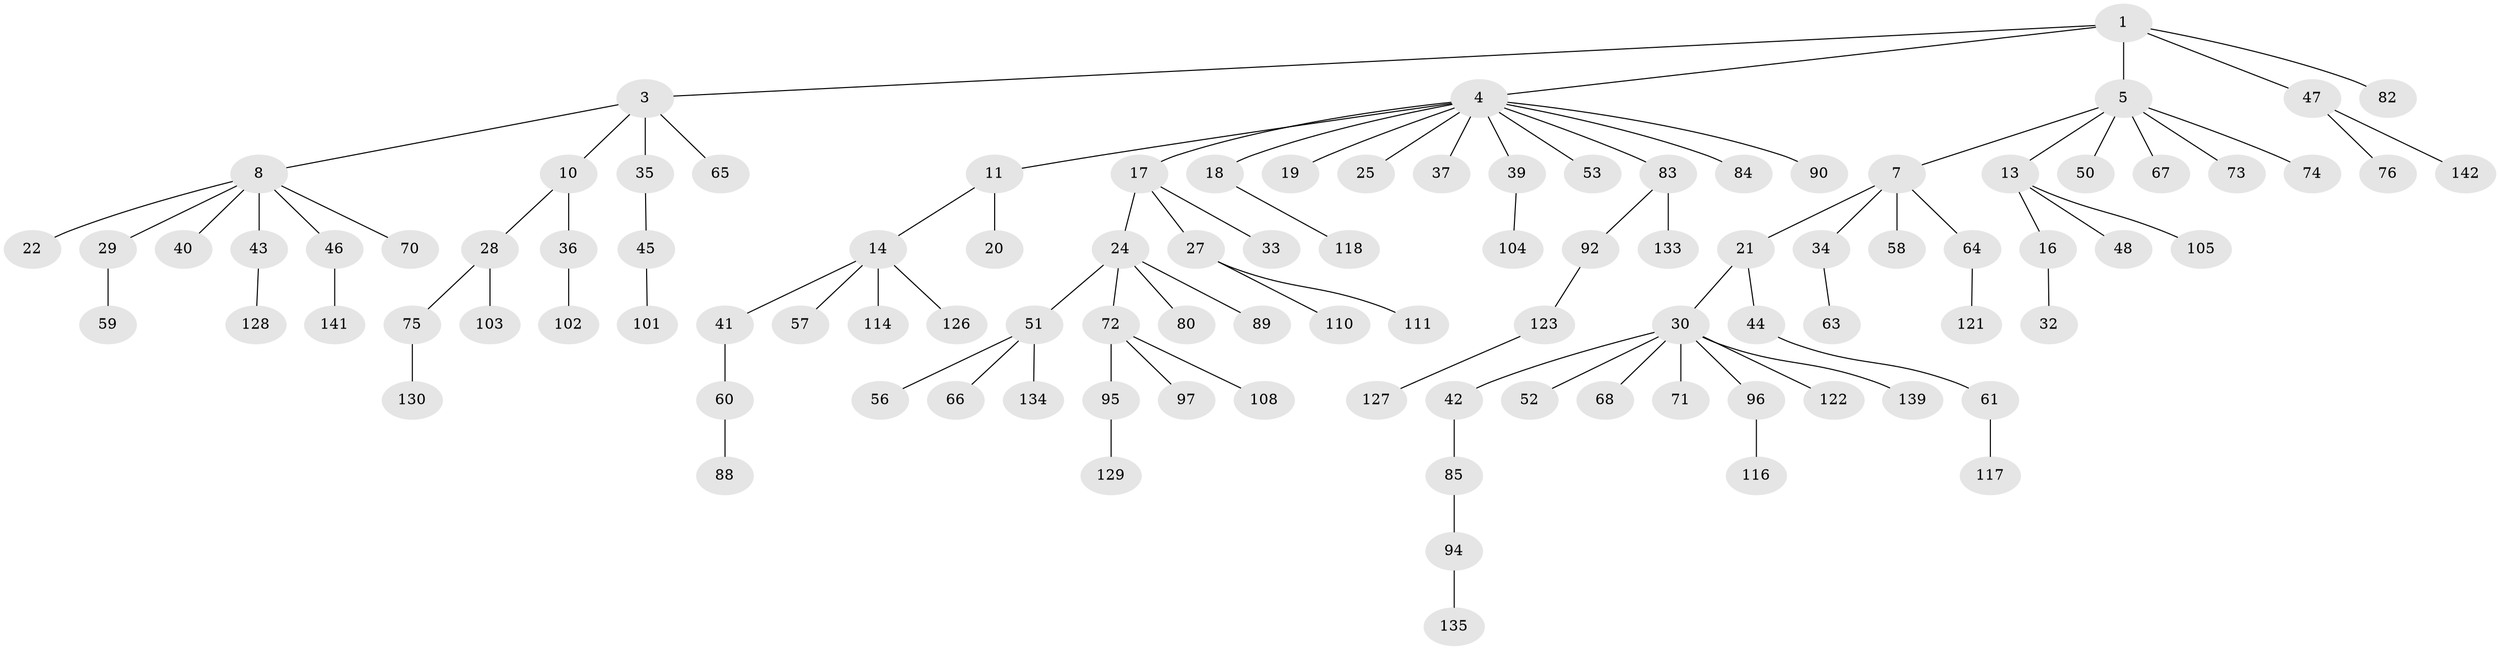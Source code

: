 // original degree distribution, {4: 0.07586206896551724, 3: 0.1310344827586207, 5: 0.013793103448275862, 7: 0.013793103448275862, 8: 0.006896551724137931, 2: 0.27586206896551724, 1: 0.47586206896551725, 6: 0.006896551724137931}
// Generated by graph-tools (version 1.1) at 2025/11/02/27/25 16:11:25]
// undirected, 101 vertices, 100 edges
graph export_dot {
graph [start="1"]
  node [color=gray90,style=filled];
  1 [super="+2"];
  3 [super="+9"];
  4 [super="+6"];
  5 [super="+26"];
  7 [super="+12"];
  8 [super="+23"];
  10;
  11;
  13 [super="+79"];
  14 [super="+15"];
  16;
  17;
  18;
  19;
  20;
  21 [super="+54"];
  22 [super="+38"];
  24 [super="+49"];
  25 [super="+145"];
  27 [super="+69"];
  28 [super="+62"];
  29;
  30 [super="+31"];
  32;
  33 [super="+91"];
  34;
  35;
  36;
  37 [super="+132"];
  39 [super="+81"];
  40;
  41;
  42 [super="+55"];
  43 [super="+106"];
  44;
  45 [super="+99"];
  46 [super="+140"];
  47;
  48;
  50;
  51 [super="+115"];
  52 [super="+138"];
  53;
  56 [super="+112"];
  57;
  58;
  59;
  60 [super="+86"];
  61 [super="+87"];
  63 [super="+78"];
  64 [super="+109"];
  65 [super="+119"];
  66;
  67;
  68;
  70;
  71;
  72 [super="+77"];
  73 [super="+143"];
  74;
  75 [super="+107"];
  76 [super="+93"];
  80;
  82;
  83 [super="+120"];
  84 [super="+124"];
  85;
  88 [super="+98"];
  89;
  90 [super="+113"];
  92;
  94;
  95;
  96;
  97 [super="+100"];
  101;
  102;
  103 [super="+137"];
  104 [super="+144"];
  105 [super="+125"];
  108;
  110 [super="+131"];
  111;
  114;
  116 [super="+136"];
  117;
  118;
  121;
  122;
  123;
  126;
  127;
  128;
  129;
  130;
  133;
  134;
  135;
  139;
  141;
  142;
  1 -- 4;
  1 -- 47;
  1 -- 82;
  1 -- 3;
  1 -- 5;
  3 -- 8;
  3 -- 10;
  3 -- 65;
  3 -- 35;
  4 -- 11;
  4 -- 17;
  4 -- 25;
  4 -- 83;
  4 -- 90;
  4 -- 18;
  4 -- 19;
  4 -- 37;
  4 -- 84;
  4 -- 39;
  4 -- 53;
  5 -- 7;
  5 -- 13;
  5 -- 50;
  5 -- 67;
  5 -- 73;
  5 -- 74;
  7 -- 21;
  7 -- 58;
  7 -- 64;
  7 -- 34;
  8 -- 22;
  8 -- 29;
  8 -- 46;
  8 -- 40;
  8 -- 43;
  8 -- 70;
  10 -- 28;
  10 -- 36;
  11 -- 14;
  11 -- 20;
  13 -- 16;
  13 -- 48;
  13 -- 105;
  14 -- 114;
  14 -- 126;
  14 -- 41;
  14 -- 57;
  16 -- 32;
  17 -- 24;
  17 -- 27;
  17 -- 33;
  18 -- 118;
  21 -- 30;
  21 -- 44;
  24 -- 51;
  24 -- 72;
  24 -- 89;
  24 -- 80;
  27 -- 110;
  27 -- 111;
  28 -- 75;
  28 -- 103;
  29 -- 59;
  30 -- 42;
  30 -- 71;
  30 -- 96;
  30 -- 68;
  30 -- 52;
  30 -- 122;
  30 -- 139;
  34 -- 63;
  35 -- 45;
  36 -- 102;
  39 -- 104;
  41 -- 60;
  42 -- 85;
  43 -- 128;
  44 -- 61;
  45 -- 101;
  46 -- 141;
  47 -- 76;
  47 -- 142;
  51 -- 56;
  51 -- 66;
  51 -- 134;
  60 -- 88;
  61 -- 117;
  64 -- 121;
  72 -- 95;
  72 -- 97;
  72 -- 108;
  75 -- 130;
  83 -- 92;
  83 -- 133;
  85 -- 94;
  92 -- 123;
  94 -- 135;
  95 -- 129;
  96 -- 116;
  123 -- 127;
}

